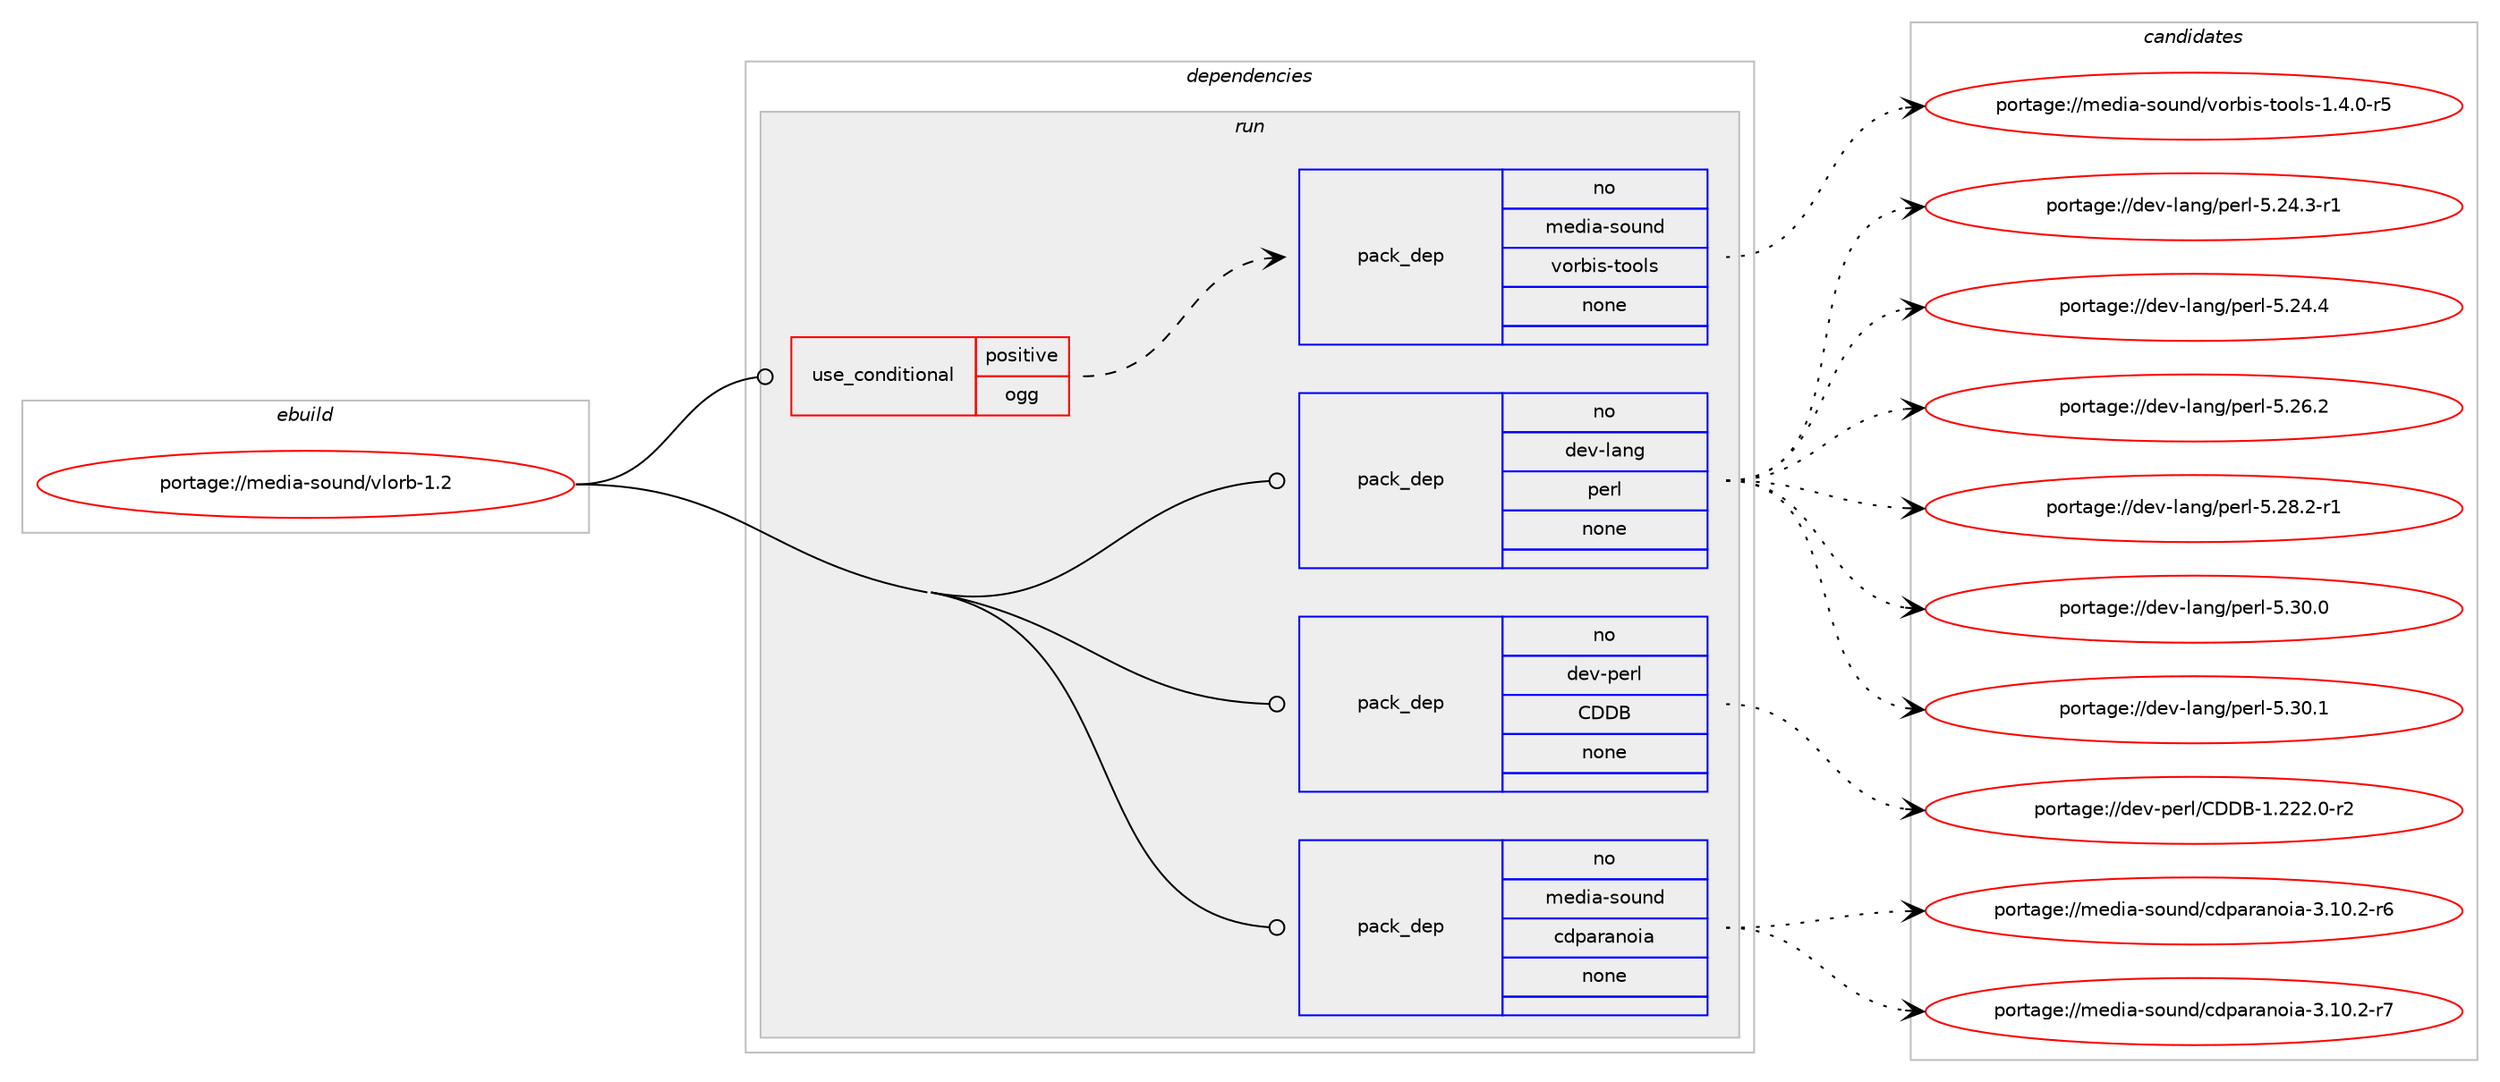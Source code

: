 digraph prolog {

# *************
# Graph options
# *************

newrank=true;
concentrate=true;
compound=true;
graph [rankdir=LR,fontname=Helvetica,fontsize=10,ranksep=1.5];#, ranksep=2.5, nodesep=0.2];
edge  [arrowhead=vee];
node  [fontname=Helvetica,fontsize=10];

# **********
# The ebuild
# **********

subgraph cluster_leftcol {
color=gray;
rank=same;
label=<<i>ebuild</i>>;
id [label="portage://media-sound/vlorb-1.2", color=red, width=4, href="../media-sound/vlorb-1.2.svg"];
}

# ****************
# The dependencies
# ****************

subgraph cluster_midcol {
color=gray;
label=<<i>dependencies</i>>;
subgraph cluster_compile {
fillcolor="#eeeeee";
style=filled;
label=<<i>compile</i>>;
}
subgraph cluster_compileandrun {
fillcolor="#eeeeee";
style=filled;
label=<<i>compile and run</i>>;
}
subgraph cluster_run {
fillcolor="#eeeeee";
style=filled;
label=<<i>run</i>>;
subgraph cond83726 {
dependency337021 [label=<<TABLE BORDER="0" CELLBORDER="1" CELLSPACING="0" CELLPADDING="4"><TR><TD ROWSPAN="3" CELLPADDING="10">use_conditional</TD></TR><TR><TD>positive</TD></TR><TR><TD>ogg</TD></TR></TABLE>>, shape=none, color=red];
subgraph pack247756 {
dependency337022 [label=<<TABLE BORDER="0" CELLBORDER="1" CELLSPACING="0" CELLPADDING="4" WIDTH="220"><TR><TD ROWSPAN="6" CELLPADDING="30">pack_dep</TD></TR><TR><TD WIDTH="110">no</TD></TR><TR><TD>media-sound</TD></TR><TR><TD>vorbis-tools</TD></TR><TR><TD>none</TD></TR><TR><TD></TD></TR></TABLE>>, shape=none, color=blue];
}
dependency337021:e -> dependency337022:w [weight=20,style="dashed",arrowhead="vee"];
}
id:e -> dependency337021:w [weight=20,style="solid",arrowhead="odot"];
subgraph pack247757 {
dependency337023 [label=<<TABLE BORDER="0" CELLBORDER="1" CELLSPACING="0" CELLPADDING="4" WIDTH="220"><TR><TD ROWSPAN="6" CELLPADDING="30">pack_dep</TD></TR><TR><TD WIDTH="110">no</TD></TR><TR><TD>dev-lang</TD></TR><TR><TD>perl</TD></TR><TR><TD>none</TD></TR><TR><TD></TD></TR></TABLE>>, shape=none, color=blue];
}
id:e -> dependency337023:w [weight=20,style="solid",arrowhead="odot"];
subgraph pack247758 {
dependency337024 [label=<<TABLE BORDER="0" CELLBORDER="1" CELLSPACING="0" CELLPADDING="4" WIDTH="220"><TR><TD ROWSPAN="6" CELLPADDING="30">pack_dep</TD></TR><TR><TD WIDTH="110">no</TD></TR><TR><TD>dev-perl</TD></TR><TR><TD>CDDB</TD></TR><TR><TD>none</TD></TR><TR><TD></TD></TR></TABLE>>, shape=none, color=blue];
}
id:e -> dependency337024:w [weight=20,style="solid",arrowhead="odot"];
subgraph pack247759 {
dependency337025 [label=<<TABLE BORDER="0" CELLBORDER="1" CELLSPACING="0" CELLPADDING="4" WIDTH="220"><TR><TD ROWSPAN="6" CELLPADDING="30">pack_dep</TD></TR><TR><TD WIDTH="110">no</TD></TR><TR><TD>media-sound</TD></TR><TR><TD>cdparanoia</TD></TR><TR><TD>none</TD></TR><TR><TD></TD></TR></TABLE>>, shape=none, color=blue];
}
id:e -> dependency337025:w [weight=20,style="solid",arrowhead="odot"];
}
}

# **************
# The candidates
# **************

subgraph cluster_choices {
rank=same;
color=gray;
label=<<i>candidates</i>>;

subgraph choice247756 {
color=black;
nodesep=1;
choiceportage10910110010597451151111171101004711811111498105115451161111111081154549465246484511453 [label="portage://media-sound/vorbis-tools-1.4.0-r5", color=red, width=4,href="../media-sound/vorbis-tools-1.4.0-r5.svg"];
dependency337022:e -> choiceportage10910110010597451151111171101004711811111498105115451161111111081154549465246484511453:w [style=dotted,weight="100"];
}
subgraph choice247757 {
color=black;
nodesep=1;
choiceportage100101118451089711010347112101114108455346505246514511449 [label="portage://dev-lang/perl-5.24.3-r1", color=red, width=4,href="../dev-lang/perl-5.24.3-r1.svg"];
choiceportage10010111845108971101034711210111410845534650524652 [label="portage://dev-lang/perl-5.24.4", color=red, width=4,href="../dev-lang/perl-5.24.4.svg"];
choiceportage10010111845108971101034711210111410845534650544650 [label="portage://dev-lang/perl-5.26.2", color=red, width=4,href="../dev-lang/perl-5.26.2.svg"];
choiceportage100101118451089711010347112101114108455346505646504511449 [label="portage://dev-lang/perl-5.28.2-r1", color=red, width=4,href="../dev-lang/perl-5.28.2-r1.svg"];
choiceportage10010111845108971101034711210111410845534651484648 [label="portage://dev-lang/perl-5.30.0", color=red, width=4,href="../dev-lang/perl-5.30.0.svg"];
choiceportage10010111845108971101034711210111410845534651484649 [label="portage://dev-lang/perl-5.30.1", color=red, width=4,href="../dev-lang/perl-5.30.1.svg"];
dependency337023:e -> choiceportage100101118451089711010347112101114108455346505246514511449:w [style=dotted,weight="100"];
dependency337023:e -> choiceportage10010111845108971101034711210111410845534650524652:w [style=dotted,weight="100"];
dependency337023:e -> choiceportage10010111845108971101034711210111410845534650544650:w [style=dotted,weight="100"];
dependency337023:e -> choiceportage100101118451089711010347112101114108455346505646504511449:w [style=dotted,weight="100"];
dependency337023:e -> choiceportage10010111845108971101034711210111410845534651484648:w [style=dotted,weight="100"];
dependency337023:e -> choiceportage10010111845108971101034711210111410845534651484649:w [style=dotted,weight="100"];
}
subgraph choice247758 {
color=black;
nodesep=1;
choiceportage10010111845112101114108476768686645494650505046484511450 [label="portage://dev-perl/CDDB-1.222.0-r2", color=red, width=4,href="../dev-perl/CDDB-1.222.0-r2.svg"];
dependency337024:e -> choiceportage10010111845112101114108476768686645494650505046484511450:w [style=dotted,weight="100"];
}
subgraph choice247759 {
color=black;
nodesep=1;
choiceportage10910110010597451151111171101004799100112971149711011110597455146494846504511454 [label="portage://media-sound/cdparanoia-3.10.2-r6", color=red, width=4,href="../media-sound/cdparanoia-3.10.2-r6.svg"];
choiceportage10910110010597451151111171101004799100112971149711011110597455146494846504511455 [label="portage://media-sound/cdparanoia-3.10.2-r7", color=red, width=4,href="../media-sound/cdparanoia-3.10.2-r7.svg"];
dependency337025:e -> choiceportage10910110010597451151111171101004799100112971149711011110597455146494846504511454:w [style=dotted,weight="100"];
dependency337025:e -> choiceportage10910110010597451151111171101004799100112971149711011110597455146494846504511455:w [style=dotted,weight="100"];
}
}

}
